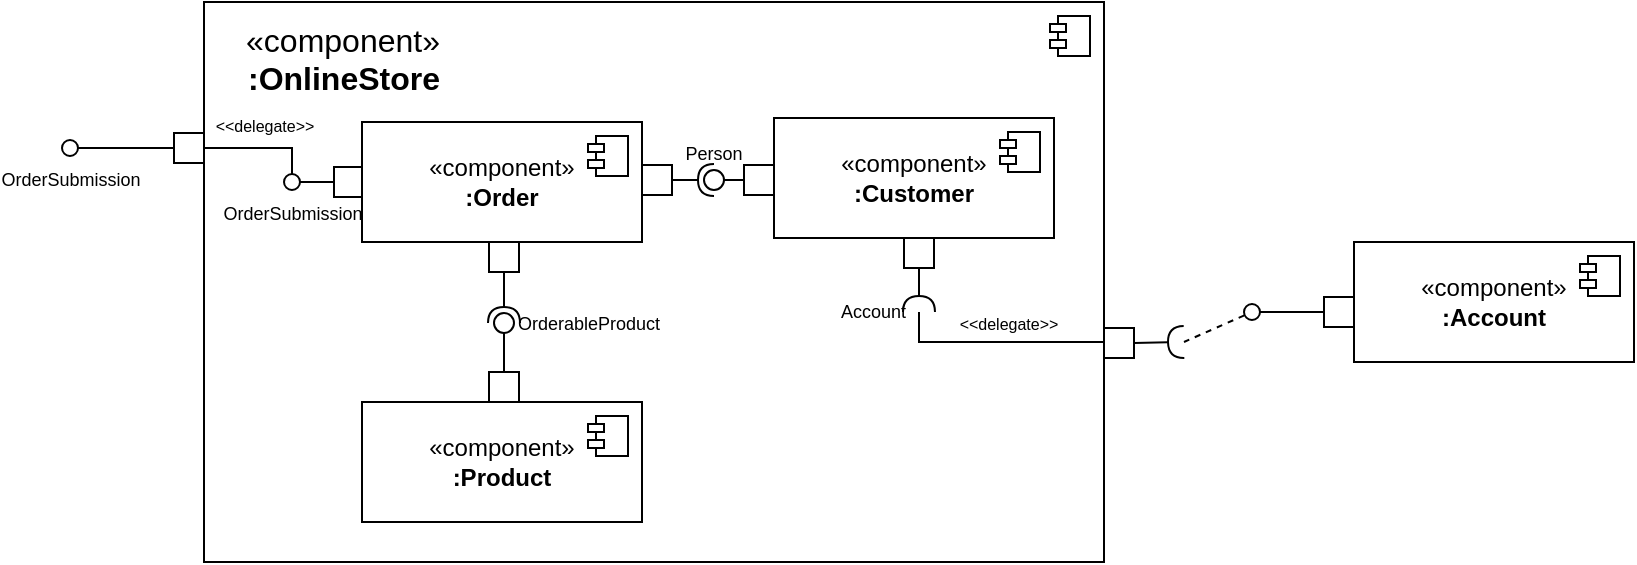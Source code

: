 <mxfile version="21.6.9">
  <diagram id="vc8r_1XYBC7EFZj3Y8ex" name="Page-1">
    <mxGraphModel dx="1655" dy="898" grid="1" gridSize="10" guides="1" tooltips="1" connect="1" arrows="1" fold="1" page="1" pageScale="1" pageWidth="1019" pageHeight="1320" math="0" shadow="0">
      <root>
        <mxCell id="0" />
        <mxCell id="1" parent="0" />
        <mxCell id="69H-5tDAyVResuFcrImD-39" value="«component»&lt;br&gt;&lt;b&gt;:OnlineStore&lt;/b&gt;" style="html=1;dropTarget=0;whiteSpace=wrap;fontSize=16;labelPosition=left;verticalLabelPosition=top;align=right;verticalAlign=bottom;spacingLeft=0;spacingRight=-120;spacingTop=0;spacingBottom=-50;" vertex="1" parent="1">
          <mxGeometry x="110" y="70" width="450" height="280" as="geometry" />
        </mxCell>
        <mxCell id="69H-5tDAyVResuFcrImD-40" value="" style="shape=module;jettyWidth=8;jettyHeight=4;fontSize=16;" vertex="1" parent="69H-5tDAyVResuFcrImD-39">
          <mxGeometry x="1" width="20" height="20" relative="1" as="geometry">
            <mxPoint x="-27" y="7" as="offset" />
          </mxGeometry>
        </mxCell>
        <mxCell id="s3TwL0lOHZJc88dg1orS-14" style="edgeStyle=orthogonalEdgeStyle;rounded=0;orthogonalLoop=1;jettySize=auto;html=1;labelBackgroundColor=none;endArrow=none;endFill=0;" parent="1" source="s3TwL0lOHZJc88dg1orS-42" target="s3TwL0lOHZJc88dg1orS-6" edge="1">
          <mxGeometry relative="1" as="geometry">
            <Array as="points">
              <mxPoint x="154" y="143" />
            </Array>
          </mxGeometry>
        </mxCell>
        <mxCell id="SlhrcKaOC55NuVIMiiT8-1" value="&amp;lt;&amp;lt;delegate&amp;gt;&amp;gt;" style="edgeLabel;html=1;align=center;verticalAlign=bottom;resizable=0;points=[];fontSize=8;labelPosition=center;verticalLabelPosition=top;" vertex="1" connectable="0" parent="s3TwL0lOHZJc88dg1orS-14">
          <mxGeometry x="-0.053" y="1" relative="1" as="geometry">
            <mxPoint y="-5" as="offset" />
          </mxGeometry>
        </mxCell>
        <mxCell id="69H-5tDAyVResuFcrImD-14" value="«component»&lt;br style=&quot;font-size: 12px;&quot;&gt;&lt;b style=&quot;font-size: 12px;&quot;&gt;:Account&lt;/b&gt;" style="html=1;dropTarget=0;whiteSpace=wrap;fontSize=12;" vertex="1" parent="1">
          <mxGeometry x="685" y="190" width="140" height="60" as="geometry" />
        </mxCell>
        <mxCell id="69H-5tDAyVResuFcrImD-15" value="" style="shape=module;jettyWidth=8;jettyHeight=4;fontSize=16;" vertex="1" parent="69H-5tDAyVResuFcrImD-14">
          <mxGeometry x="1" width="20" height="20" relative="1" as="geometry">
            <mxPoint x="-27" y="7" as="offset" />
          </mxGeometry>
        </mxCell>
        <mxCell id="s3TwL0lOHZJc88dg1orS-18" value="" style="html=1;rounded=0;" parent="1" vertex="1">
          <mxGeometry x="670" y="217.5" width="15" height="15" as="geometry" />
        </mxCell>
        <mxCell id="s3TwL0lOHZJc88dg1orS-19" value="" style="endArrow=none;html=1;rounded=0;align=center;verticalAlign=top;endFill=0;labelBackgroundColor=none;endSize=2;fontSize=9;" parent="1" source="s3TwL0lOHZJc88dg1orS-18" target="69H-5tDAyVResuFcrImD-37" edge="1">
          <mxGeometry relative="1" as="geometry">
            <mxPoint x="630" y="110" as="targetPoint" />
          </mxGeometry>
        </mxCell>
        <mxCell id="s3TwL0lOHZJc88dg1orS-36" value="" style="html=1;rounded=0;" parent="1" vertex="1">
          <mxGeometry x="329" y="151.5" width="15" height="15" as="geometry" />
        </mxCell>
        <mxCell id="s3TwL0lOHZJc88dg1orS-39" value="" style="html=1;rounded=0;" parent="1" vertex="1">
          <mxGeometry x="175" y="152.5" width="15" height="15" as="geometry" />
        </mxCell>
        <mxCell id="s3TwL0lOHZJc88dg1orS-40" value="" style="endArrow=none;html=1;rounded=0;align=center;verticalAlign=top;endFill=0;labelBackgroundColor=none;endSize=2;" parent="1" source="s3TwL0lOHZJc88dg1orS-39" target="s3TwL0lOHZJc88dg1orS-42" edge="1">
          <mxGeometry relative="1" as="geometry" />
        </mxCell>
        <mxCell id="s3TwL0lOHZJc88dg1orS-42" value="OrderSubmission" style="ellipse;html=1;fontSize=9;align=center;fillColor=none;points=[];aspect=fixed;resizable=0;verticalAlign=top;labelPosition=center;verticalLabelPosition=bottom;flipH=1;strokeColor=#000000;" parent="1" vertex="1">
          <mxGeometry x="150" y="156" width="8" height="8" as="geometry" />
        </mxCell>
        <mxCell id="s3TwL0lOHZJc88dg1orS-43" value="" style="html=1;rounded=0;aspect=fixed;" parent="1" vertex="1">
          <mxGeometry x="252.5" y="190" width="15" height="15" as="geometry" />
        </mxCell>
        <mxCell id="s3TwL0lOHZJc88dg1orS-22" value="" style="html=1;rounded=0;" parent="1" vertex="1">
          <mxGeometry x="380" y="151.5" width="15" height="15" as="geometry" />
        </mxCell>
        <mxCell id="s3TwL0lOHZJc88dg1orS-30" value="" style="html=1;rounded=0;aspect=fixed;" parent="1" vertex="1">
          <mxGeometry x="460" y="188" width="15" height="15" as="geometry" />
        </mxCell>
        <mxCell id="s3TwL0lOHZJc88dg1orS-47" value="" style="html=1;rounded=0;" parent="1" vertex="1">
          <mxGeometry x="252.5" y="255" width="15" height="15" as="geometry" />
        </mxCell>
        <mxCell id="69H-5tDAyVResuFcrImD-25" value="" style="rounded=0;orthogonalLoop=1;jettySize=auto;html=1;endArrow=halfCircle;endFill=0;endSize=6;strokeWidth=1;sketch=0;fontSize=12;curved=1;exitX=1;exitY=0.5;exitDx=0;exitDy=0;" edge="1" target="69H-5tDAyVResuFcrImD-27" parent="1" source="s3TwL0lOHZJc88dg1orS-36">
          <mxGeometry relative="1" as="geometry">
            <mxPoint x="510" y="255" as="sourcePoint" />
          </mxGeometry>
        </mxCell>
        <mxCell id="69H-5tDAyVResuFcrImD-26" value="" style="rounded=0;orthogonalLoop=1;jettySize=auto;html=1;endArrow=oval;endFill=0;sketch=0;sourcePerimeterSpacing=0;targetPerimeterSpacing=0;endSize=10;fontSize=12;curved=1;exitX=0;exitY=0.5;exitDx=0;exitDy=0;" edge="1" target="69H-5tDAyVResuFcrImD-27" parent="1" source="s3TwL0lOHZJc88dg1orS-22">
          <mxGeometry relative="1" as="geometry">
            <mxPoint x="470" y="255" as="sourcePoint" />
          </mxGeometry>
        </mxCell>
        <mxCell id="69H-5tDAyVResuFcrImD-28" value="" style="rounded=0;orthogonalLoop=1;jettySize=auto;html=1;endArrow=halfCircle;endFill=0;endSize=6;strokeWidth=1;sketch=0;fontSize=12;curved=1;exitX=0.5;exitY=1;exitDx=0;exitDy=0;" edge="1" target="69H-5tDAyVResuFcrImD-30" parent="1" source="s3TwL0lOHZJc88dg1orS-43">
          <mxGeometry relative="1" as="geometry">
            <mxPoint x="510" y="255" as="sourcePoint" />
          </mxGeometry>
        </mxCell>
        <mxCell id="69H-5tDAyVResuFcrImD-29" value="" style="rounded=0;orthogonalLoop=1;jettySize=auto;html=1;endArrow=oval;endFill=0;sketch=0;sourcePerimeterSpacing=0;targetPerimeterSpacing=0;endSize=10;fontSize=12;curved=1;exitX=0.5;exitY=0;exitDx=0;exitDy=0;" edge="1" target="69H-5tDAyVResuFcrImD-30" parent="1" source="s3TwL0lOHZJc88dg1orS-47">
          <mxGeometry relative="1" as="geometry">
            <mxPoint x="470" y="255" as="sourcePoint" />
          </mxGeometry>
        </mxCell>
        <mxCell id="69H-5tDAyVResuFcrImD-31" value="" style="rounded=0;orthogonalLoop=1;jettySize=auto;html=1;endArrow=halfCircle;endFill=0;endSize=6;strokeWidth=1;sketch=0;fontSize=12;curved=1;exitX=0.5;exitY=1;exitDx=0;exitDy=0;" edge="1" target="69H-5tDAyVResuFcrImD-32" parent="1" source="s3TwL0lOHZJc88dg1orS-30">
          <mxGeometry relative="1" as="geometry">
            <mxPoint x="505" y="255" as="sourcePoint" />
          </mxGeometry>
        </mxCell>
        <mxCell id="s3TwL0lOHZJc88dg1orS-3" value="" style="html=1;rounded=0;aspect=fixed;" parent="1" vertex="1">
          <mxGeometry x="560" y="233" width="15" height="15" as="geometry" />
        </mxCell>
        <mxCell id="s3TwL0lOHZJc88dg1orS-6" value="" style="html=1;rounded=0;" parent="1" vertex="1">
          <mxGeometry x="95" y="135.5" width="15" height="15" as="geometry" />
        </mxCell>
        <mxCell id="s3TwL0lOHZJc88dg1orS-7" value="" style="endArrow=none;html=1;rounded=0;align=center;verticalAlign=top;endFill=0;labelBackgroundColor=none;endSize=2;" parent="1" source="s3TwL0lOHZJc88dg1orS-6" target="s3TwL0lOHZJc88dg1orS-9" edge="1">
          <mxGeometry relative="1" as="geometry" />
        </mxCell>
        <mxCell id="s3TwL0lOHZJc88dg1orS-9" value="OrderSubmission" style="ellipse;html=1;fontSize=9;align=center;fillColor=none;points=[];aspect=fixed;resizable=0;verticalAlign=top;labelPosition=center;verticalLabelPosition=bottom;flipH=1;strokeColor=#000000;" parent="1" vertex="1">
          <mxGeometry x="39" y="139" width="8" height="8" as="geometry" />
        </mxCell>
        <mxCell id="69H-5tDAyVResuFcrImD-20" value="«component»&lt;br style=&quot;font-size: 12px;&quot;&gt;&lt;b style=&quot;font-size: 12px;&quot;&gt;:Product&lt;/b&gt;" style="html=1;dropTarget=0;whiteSpace=wrap;fontSize=12;" vertex="1" parent="1">
          <mxGeometry x="189" y="270" width="140" height="60" as="geometry" />
        </mxCell>
        <mxCell id="69H-5tDAyVResuFcrImD-21" value="" style="shape=module;jettyWidth=8;jettyHeight=4;fontSize=16;" vertex="1" parent="69H-5tDAyVResuFcrImD-20">
          <mxGeometry x="1" width="20" height="20" relative="1" as="geometry">
            <mxPoint x="-27" y="7" as="offset" />
          </mxGeometry>
        </mxCell>
        <mxCell id="69H-5tDAyVResuFcrImD-10" value="«component»&lt;br style=&quot;font-size: 12px;&quot;&gt;&lt;b style=&quot;font-size: 12px;&quot;&gt;:Customer&lt;/b&gt;" style="html=1;dropTarget=0;whiteSpace=wrap;fontSize=12;" vertex="1" parent="1">
          <mxGeometry x="395" y="128" width="140" height="60" as="geometry" />
        </mxCell>
        <mxCell id="69H-5tDAyVResuFcrImD-11" value="" style="shape=module;jettyWidth=8;jettyHeight=4;fontSize=16;" vertex="1" parent="69H-5tDAyVResuFcrImD-10">
          <mxGeometry x="1" width="20" height="20" relative="1" as="geometry">
            <mxPoint x="-27" y="7" as="offset" />
          </mxGeometry>
        </mxCell>
        <mxCell id="69H-5tDAyVResuFcrImD-22" value="«component»&lt;br style=&quot;font-size: 12px;&quot;&gt;&lt;b style=&quot;font-size: 12px;&quot;&gt;:Order&lt;/b&gt;" style="html=1;dropTarget=0;whiteSpace=wrap;fontSize=12;" vertex="1" parent="1">
          <mxGeometry x="189" y="130" width="140" height="60" as="geometry" />
        </mxCell>
        <mxCell id="69H-5tDAyVResuFcrImD-23" value="" style="shape=module;jettyWidth=8;jettyHeight=4;fontSize=16;" vertex="1" parent="69H-5tDAyVResuFcrImD-22">
          <mxGeometry x="1" width="20" height="20" relative="1" as="geometry">
            <mxPoint x="-27" y="7" as="offset" />
          </mxGeometry>
        </mxCell>
        <mxCell id="69H-5tDAyVResuFcrImD-27" value="Person" style="ellipse;whiteSpace=wrap;html=1;align=center;aspect=fixed;fillColor=none;strokeColor=none;resizable=0;perimeter=centerPerimeter;rotatable=0;allowArrows=0;points=[];outlineConnect=1;fontSize=9;labelPosition=center;verticalLabelPosition=top;verticalAlign=bottom;" vertex="1" parent="1">
          <mxGeometry x="360" y="154" width="10" height="10" as="geometry" />
        </mxCell>
        <mxCell id="69H-5tDAyVResuFcrImD-30" value="OrderableProduct" style="ellipse;whiteSpace=wrap;html=1;align=left;aspect=fixed;fillColor=none;strokeColor=none;resizable=0;perimeter=centerPerimeter;rotatable=0;allowArrows=0;points=[];outlineConnect=1;fontSize=9;labelPosition=right;verticalLabelPosition=middle;verticalAlign=middle;" vertex="1" parent="1">
          <mxGeometry x="255" y="225.5" width="10" height="10" as="geometry" />
        </mxCell>
        <mxCell id="69H-5tDAyVResuFcrImD-32" value="Account" style="ellipse;whiteSpace=wrap;html=1;align=right;aspect=fixed;fillColor=none;strokeColor=none;resizable=0;perimeter=centerPerimeter;rotatable=0;allowArrows=0;points=[];outlineConnect=1;fontSize=9;labelPosition=left;verticalLabelPosition=middle;verticalAlign=middle;" vertex="1" parent="1">
          <mxGeometry x="462.5" y="220" width="10" height="10" as="geometry" />
        </mxCell>
        <mxCell id="s3TwL0lOHZJc88dg1orS-12" value="&lt;span style=&quot;caret-color: rgb(0, 0, 0); color: rgb(0, 0, 0); font-family: Helvetica; font-size: 8px; font-style: normal; font-variant-caps: normal; font-weight: 400; letter-spacing: normal; text-align: center; text-indent: 0px; text-transform: none; word-spacing: 0px; -webkit-text-stroke-width: 0px; background-color: rgb(255, 255, 255); text-decoration: none; float: none; display: inline !important;&quot;&gt;&amp;lt;&amp;lt;delegate&amp;gt;&amp;gt;&lt;/span&gt;" style="edgeStyle=orthogonalEdgeStyle;rounded=0;orthogonalLoop=1;jettySize=auto;html=1;labelBackgroundColor=none;endArrow=none;endFill=0;exitX=0.45;exitY=1;exitDx=0;exitDy=0;exitPerimeter=0;" parent="1" source="69H-5tDAyVResuFcrImD-32" target="s3TwL0lOHZJc88dg1orS-3" edge="1">
          <mxGeometry x="0.08" y="10" relative="1" as="geometry">
            <mxPoint x="680" y="180" as="targetPoint" />
            <Array as="points">
              <mxPoint x="468" y="240" />
            </Array>
            <mxPoint x="470" y="500" as="sourcePoint" />
            <mxPoint x="1" as="offset" />
          </mxGeometry>
        </mxCell>
        <mxCell id="69H-5tDAyVResuFcrImD-35" value="" style="rounded=0;orthogonalLoop=1;jettySize=auto;html=1;endArrow=halfCircle;endFill=0;endSize=6;strokeWidth=1;sketch=0;fontSize=12;curved=1;exitX=1;exitY=0.5;exitDx=0;exitDy=0;" edge="1" parent="1" source="s3TwL0lOHZJc88dg1orS-3">
          <mxGeometry relative="1" as="geometry">
            <mxPoint x="505" y="255" as="sourcePoint" />
            <mxPoint x="600" y="240" as="targetPoint" />
          </mxGeometry>
        </mxCell>
        <mxCell id="69H-5tDAyVResuFcrImD-36" value="" style="ellipse;whiteSpace=wrap;html=1;align=center;aspect=fixed;fillColor=none;strokeColor=none;resizable=0;perimeter=centerPerimeter;rotatable=0;allowArrows=0;points=[];outlineConnect=1;fontSize=16;" vertex="1" parent="1">
          <mxGeometry x="480" y="250" width="10" height="10" as="geometry" />
        </mxCell>
        <mxCell id="69H-5tDAyVResuFcrImD-38" style="edgeStyle=none;curved=1;rounded=0;orthogonalLoop=1;jettySize=auto;html=1;fontSize=12;startSize=8;endSize=8;endArrow=none;endFill=0;dashed=1;" edge="1" parent="1" target="69H-5tDAyVResuFcrImD-37">
          <mxGeometry relative="1" as="geometry">
            <mxPoint x="600" y="240" as="sourcePoint" />
          </mxGeometry>
        </mxCell>
        <mxCell id="69H-5tDAyVResuFcrImD-37" value="" style="ellipse;html=1;fontSize=11;align=center;fillColor=none;points=[];aspect=fixed;resizable=0;verticalAlign=bottom;labelPosition=center;verticalLabelPosition=top;flipH=1;" vertex="1" parent="1">
          <mxGeometry x="630" y="221" width="8" height="8" as="geometry" />
        </mxCell>
        <mxCell id="69H-5tDAyVResuFcrImD-42" value="" style="ellipse;whiteSpace=wrap;html=1;align=center;aspect=fixed;fillColor=none;strokeColor=none;resizable=0;perimeter=centerPerimeter;rotatable=0;allowArrows=0;points=[];outlineConnect=1;fontSize=16;" vertex="1" parent="1">
          <mxGeometry x="480" y="250" width="10" height="10" as="geometry" />
        </mxCell>
      </root>
    </mxGraphModel>
  </diagram>
</mxfile>
